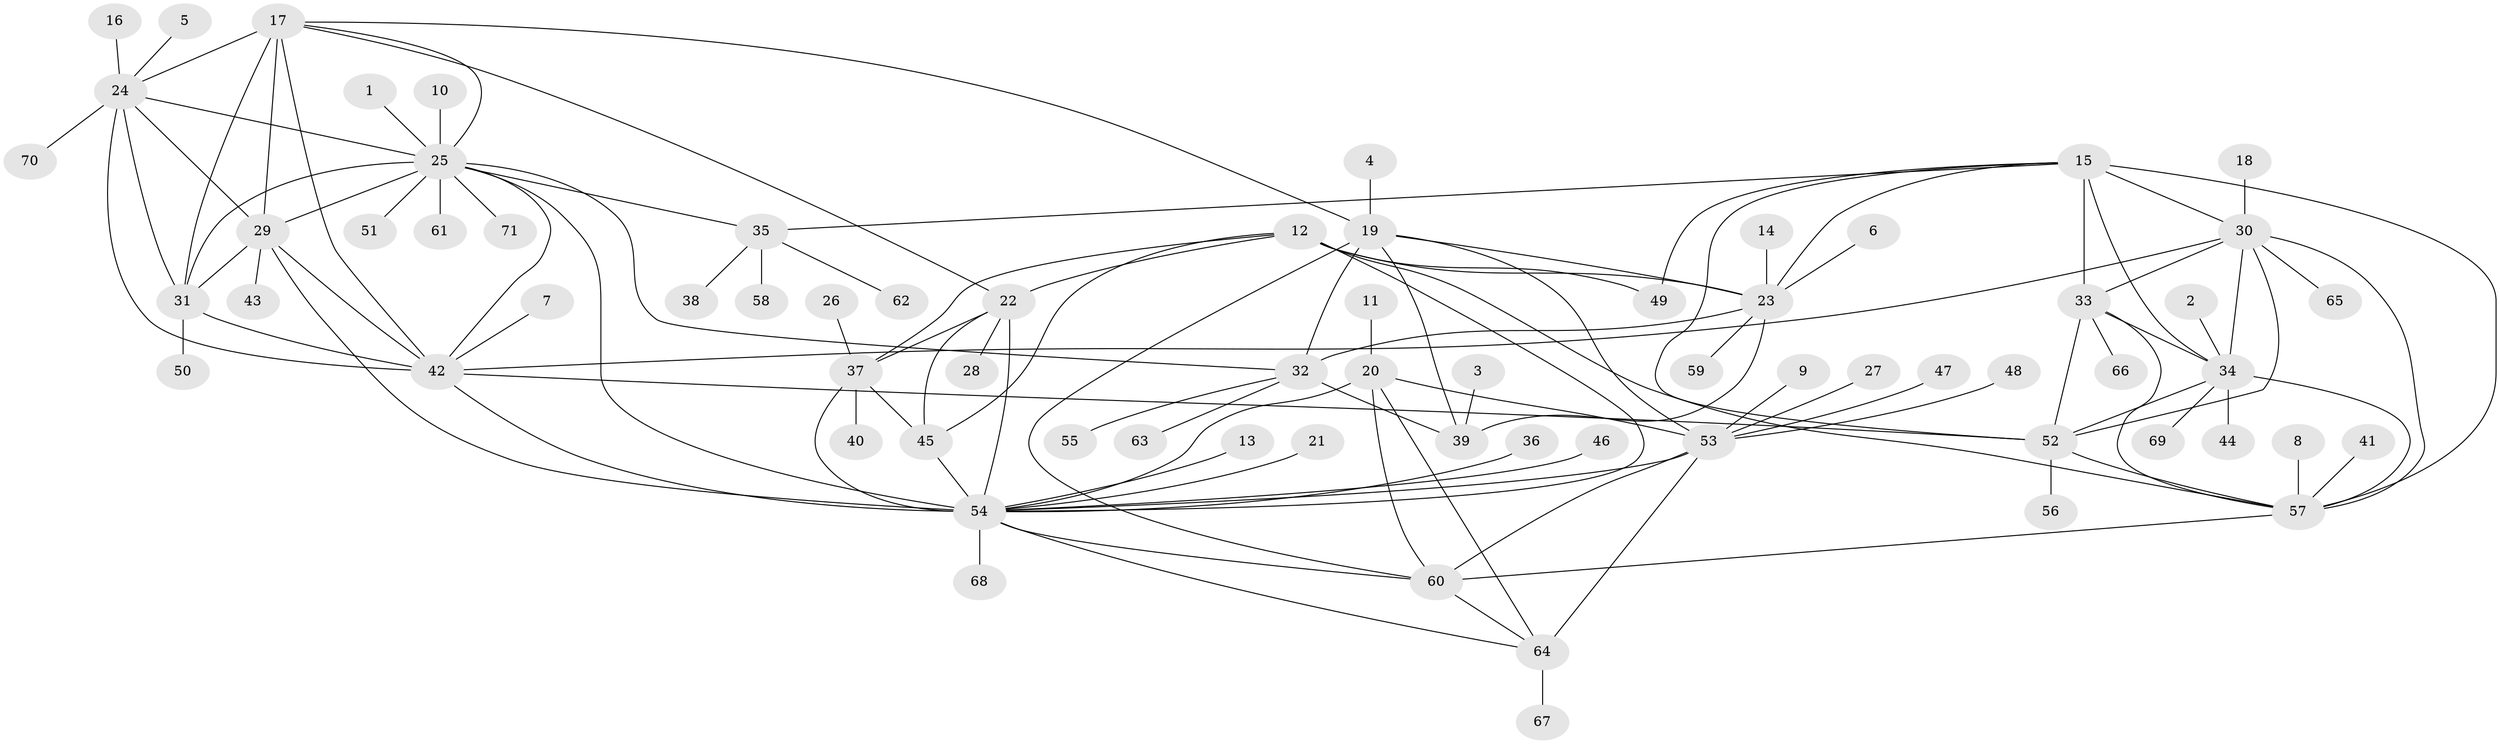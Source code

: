 // original degree distribution, {7: 0.04225352112676056, 9: 0.06338028169014084, 10: 0.028169014084507043, 11: 0.04929577464788732, 13: 0.02112676056338028, 6: 0.014084507042253521, 15: 0.007042253521126761, 8: 0.02112676056338028, 1: 0.6408450704225352, 3: 0.028169014084507043, 4: 0.007042253521126761, 2: 0.07042253521126761, 5: 0.007042253521126761}
// Generated by graph-tools (version 1.1) at 2025/26/03/09/25 03:26:45]
// undirected, 71 vertices, 118 edges
graph export_dot {
graph [start="1"]
  node [color=gray90,style=filled];
  1;
  2;
  3;
  4;
  5;
  6;
  7;
  8;
  9;
  10;
  11;
  12;
  13;
  14;
  15;
  16;
  17;
  18;
  19;
  20;
  21;
  22;
  23;
  24;
  25;
  26;
  27;
  28;
  29;
  30;
  31;
  32;
  33;
  34;
  35;
  36;
  37;
  38;
  39;
  40;
  41;
  42;
  43;
  44;
  45;
  46;
  47;
  48;
  49;
  50;
  51;
  52;
  53;
  54;
  55;
  56;
  57;
  58;
  59;
  60;
  61;
  62;
  63;
  64;
  65;
  66;
  67;
  68;
  69;
  70;
  71;
  1 -- 25 [weight=1.0];
  2 -- 34 [weight=1.0];
  3 -- 39 [weight=1.0];
  4 -- 19 [weight=1.0];
  5 -- 24 [weight=1.0];
  6 -- 23 [weight=1.0];
  7 -- 42 [weight=1.0];
  8 -- 57 [weight=1.0];
  9 -- 53 [weight=1.0];
  10 -- 25 [weight=1.0];
  11 -- 20 [weight=1.0];
  12 -- 22 [weight=1.0];
  12 -- 23 [weight=1.0];
  12 -- 37 [weight=1.0];
  12 -- 45 [weight=2.0];
  12 -- 49 [weight=1.0];
  12 -- 54 [weight=2.0];
  12 -- 57 [weight=1.0];
  13 -- 54 [weight=1.0];
  14 -- 23 [weight=1.0];
  15 -- 23 [weight=1.0];
  15 -- 30 [weight=2.0];
  15 -- 33 [weight=1.0];
  15 -- 34 [weight=1.0];
  15 -- 35 [weight=1.0];
  15 -- 49 [weight=1.0];
  15 -- 52 [weight=1.0];
  15 -- 57 [weight=1.0];
  16 -- 24 [weight=1.0];
  17 -- 19 [weight=1.0];
  17 -- 22 [weight=1.0];
  17 -- 24 [weight=1.0];
  17 -- 25 [weight=1.0];
  17 -- 29 [weight=1.0];
  17 -- 31 [weight=2.0];
  17 -- 42 [weight=1.0];
  18 -- 30 [weight=1.0];
  19 -- 23 [weight=3.0];
  19 -- 32 [weight=6.0];
  19 -- 39 [weight=3.0];
  19 -- 53 [weight=1.0];
  19 -- 60 [weight=1.0];
  20 -- 53 [weight=3.0];
  20 -- 54 [weight=1.0];
  20 -- 60 [weight=1.0];
  20 -- 64 [weight=1.0];
  21 -- 54 [weight=1.0];
  22 -- 28 [weight=1.0];
  22 -- 37 [weight=1.0];
  22 -- 45 [weight=2.0];
  22 -- 54 [weight=2.0];
  23 -- 32 [weight=2.0];
  23 -- 39 [weight=1.0];
  23 -- 59 [weight=1.0];
  24 -- 25 [weight=1.0];
  24 -- 29 [weight=1.0];
  24 -- 31 [weight=2.0];
  24 -- 42 [weight=1.0];
  24 -- 70 [weight=1.0];
  25 -- 29 [weight=1.0];
  25 -- 31 [weight=2.0];
  25 -- 32 [weight=1.0];
  25 -- 35 [weight=1.0];
  25 -- 42 [weight=1.0];
  25 -- 51 [weight=1.0];
  25 -- 54 [weight=1.0];
  25 -- 61 [weight=1.0];
  25 -- 71 [weight=1.0];
  26 -- 37 [weight=1.0];
  27 -- 53 [weight=1.0];
  29 -- 31 [weight=2.0];
  29 -- 42 [weight=1.0];
  29 -- 43 [weight=1.0];
  29 -- 54 [weight=1.0];
  30 -- 33 [weight=2.0];
  30 -- 34 [weight=2.0];
  30 -- 42 [weight=1.0];
  30 -- 52 [weight=2.0];
  30 -- 57 [weight=2.0];
  30 -- 65 [weight=1.0];
  31 -- 42 [weight=2.0];
  31 -- 50 [weight=1.0];
  32 -- 39 [weight=2.0];
  32 -- 55 [weight=1.0];
  32 -- 63 [weight=1.0];
  33 -- 34 [weight=1.0];
  33 -- 52 [weight=1.0];
  33 -- 57 [weight=1.0];
  33 -- 66 [weight=1.0];
  34 -- 44 [weight=1.0];
  34 -- 52 [weight=1.0];
  34 -- 57 [weight=1.0];
  34 -- 69 [weight=1.0];
  35 -- 38 [weight=1.0];
  35 -- 58 [weight=1.0];
  35 -- 62 [weight=1.0];
  36 -- 54 [weight=1.0];
  37 -- 40 [weight=1.0];
  37 -- 45 [weight=2.0];
  37 -- 54 [weight=3.0];
  41 -- 57 [weight=1.0];
  42 -- 52 [weight=1.0];
  42 -- 54 [weight=1.0];
  45 -- 54 [weight=4.0];
  46 -- 54 [weight=1.0];
  47 -- 53 [weight=1.0];
  48 -- 53 [weight=1.0];
  52 -- 56 [weight=1.0];
  52 -- 57 [weight=1.0];
  53 -- 54 [weight=3.0];
  53 -- 60 [weight=3.0];
  53 -- 64 [weight=3.0];
  54 -- 60 [weight=1.0];
  54 -- 64 [weight=1.0];
  54 -- 68 [weight=1.0];
  57 -- 60 [weight=2.0];
  60 -- 64 [weight=1.0];
  64 -- 67 [weight=1.0];
}
